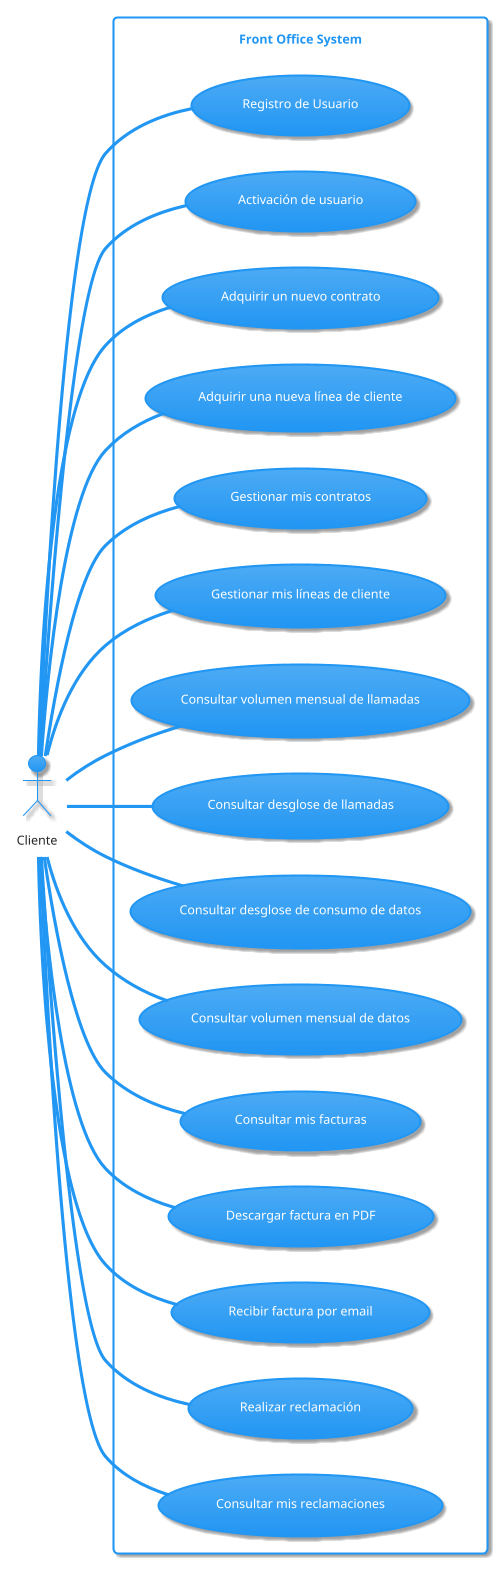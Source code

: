 @startuml FrontOffice
!theme materia
left to right direction

actor Cliente as client

rectangle "Front Office System" {
    client -- (Registro de Usuario)
    client -- (Activación de usuario)
    client -- (Adquirir un nuevo contrato)
    client -- (Adquirir una nueva línea de cliente) 
    client -- (Gestionar mis contratos)
    client -- (Gestionar mis líneas de cliente)
    client -- (Consultar volumen mensual de llamadas)
    client -- (Consultar desglose de llamadas)
    client -- (Consultar desglose de consumo de datos)
    client -- (Consultar volumen mensual de datos)
    client -- (Consultar mis facturas)
    client -- (Descargar factura en PDF)
    client -- (Recibir factura por email)
    client -- (Realizar reclamación)
    client -- (Consultar mis reclamaciones)
}




@enduml
